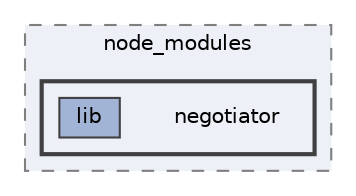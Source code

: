 digraph "negotiator"
{
 // INTERACTIVE_SVG=YES
 // LATEX_PDF_SIZE
  bgcolor="transparent";
  edge [fontname=Helvetica,fontsize=10,labelfontname=Helvetica,labelfontsize=10];
  node [fontname=Helvetica,fontsize=10,shape=box,height=0.2,width=0.4];
  compound=true
  subgraph clusterdir_a7123d6b295578c61fe01482133a4996 {
    graph [ bgcolor="#edf0f7", pencolor="grey50", label="node_modules", fontname=Helvetica,fontsize=10 style="filled,dashed", URL="dir_a7123d6b295578c61fe01482133a4996.html",tooltip=""]
  subgraph clusterdir_d45a18ac36e84a11995157e12e16f70b {
    graph [ bgcolor="#edf0f7", pencolor="grey25", label="", fontname=Helvetica,fontsize=10 style="filled,bold", URL="dir_d45a18ac36e84a11995157e12e16f70b.html",tooltip=""]
    dir_d45a18ac36e84a11995157e12e16f70b [shape=plaintext, label="negotiator"];
  dir_c5563c0b09aabee977a5474237532a4b [label="lib", fillcolor="#a2b4d6", color="grey25", style="filled", URL="dir_c5563c0b09aabee977a5474237532a4b.html",tooltip=""];
  }
  }
}
